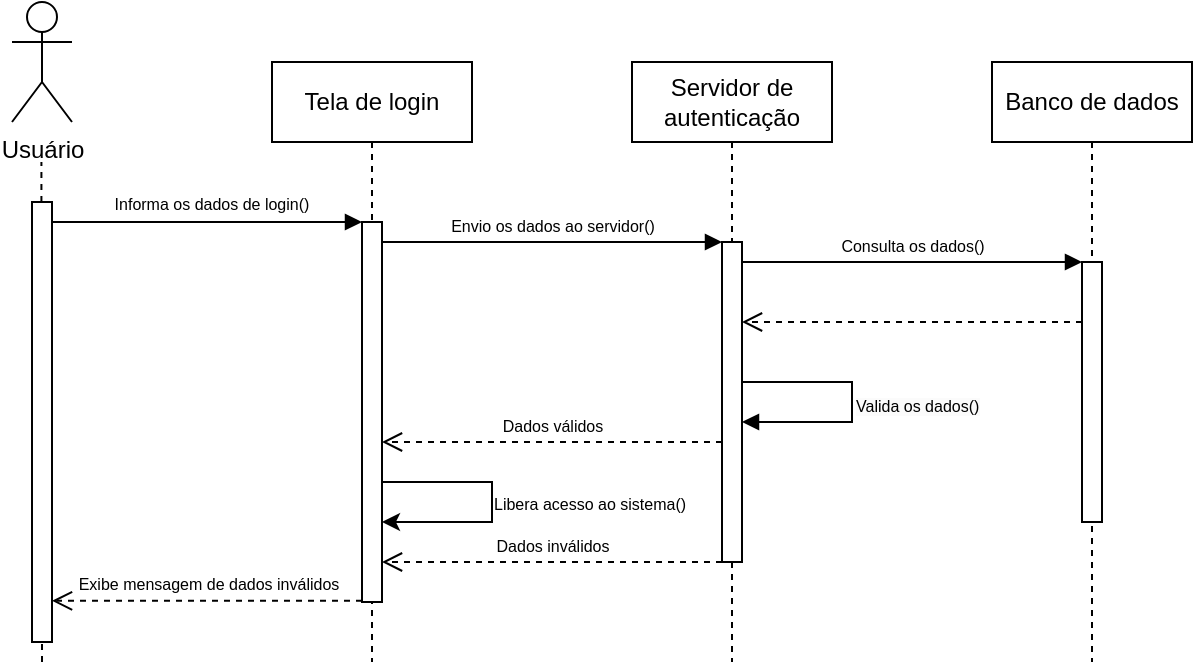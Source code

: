 <mxfile version="24.7.17">
  <diagram name="Page-1" id="2YBvvXClWsGukQMizWep">
    <mxGraphModel dx="582" dy="323" grid="1" gridSize="10" guides="1" tooltips="1" connect="1" arrows="1" fold="1" page="1" pageScale="1" pageWidth="850" pageHeight="1100" math="0" shadow="0">
      <root>
        <mxCell id="0" />
        <mxCell id="1" parent="0" />
        <mxCell id="aM9ryv3xv72pqoxQDRHE-1" value="Tela de login" style="shape=umlLifeline;perimeter=lifelinePerimeter;whiteSpace=wrap;html=1;container=0;dropTarget=0;collapsible=0;recursiveResize=0;outlineConnect=0;portConstraint=eastwest;newEdgeStyle={&quot;edgeStyle&quot;:&quot;elbowEdgeStyle&quot;,&quot;elbow&quot;:&quot;vertical&quot;,&quot;curved&quot;:0,&quot;rounded&quot;:0};" parent="1" vertex="1">
          <mxGeometry x="170" y="50" width="100" height="300" as="geometry" />
        </mxCell>
        <mxCell id="aM9ryv3xv72pqoxQDRHE-5" value="Servidor de autenticação" style="shape=umlLifeline;perimeter=lifelinePerimeter;whiteSpace=wrap;html=1;container=0;dropTarget=0;collapsible=0;recursiveResize=0;outlineConnect=0;portConstraint=eastwest;newEdgeStyle={&quot;edgeStyle&quot;:&quot;elbowEdgeStyle&quot;,&quot;elbow&quot;:&quot;vertical&quot;,&quot;curved&quot;:0,&quot;rounded&quot;:0};" parent="1" vertex="1">
          <mxGeometry x="350" y="50" width="100" height="300" as="geometry" />
        </mxCell>
        <mxCell id="aM9ryv3xv72pqoxQDRHE-6" value="" style="html=1;points=[];perimeter=orthogonalPerimeter;outlineConnect=0;targetShapes=umlLifeline;portConstraint=eastwest;newEdgeStyle={&quot;edgeStyle&quot;:&quot;elbowEdgeStyle&quot;,&quot;elbow&quot;:&quot;vertical&quot;,&quot;curved&quot;:0,&quot;rounded&quot;:0};" parent="aM9ryv3xv72pqoxQDRHE-5" vertex="1">
          <mxGeometry x="45" y="90" width="10" height="160" as="geometry" />
        </mxCell>
        <mxCell id="aM9ryv3xv72pqoxQDRHE-7" value="&lt;font style=&quot;font-size: 8px;&quot;&gt;Envio os dados ao servidor()&lt;/font&gt;" style="html=1;verticalAlign=bottom;endArrow=block;edgeStyle=elbowEdgeStyle;elbow=vertical;curved=0;rounded=0;" parent="1" target="aM9ryv3xv72pqoxQDRHE-6" edge="1">
          <mxGeometry relative="1" as="geometry">
            <mxPoint x="225" y="140" as="sourcePoint" />
            <Array as="points">
              <mxPoint x="310" y="140" />
            </Array>
            <mxPoint x="380" y="140" as="targetPoint" />
          </mxGeometry>
        </mxCell>
        <mxCell id="aM9ryv3xv72pqoxQDRHE-8" value="&lt;font style=&quot;font-size: 8px;&quot;&gt;Dados válidos&lt;/font&gt;" style="html=1;verticalAlign=bottom;endArrow=open;dashed=1;endSize=8;edgeStyle=elbowEdgeStyle;elbow=vertical;curved=0;rounded=0;" parent="1" source="aM9ryv3xv72pqoxQDRHE-6" target="aM9ryv3xv72pqoxQDRHE-2" edge="1">
          <mxGeometry relative="1" as="geometry">
            <mxPoint x="325" y="215" as="targetPoint" />
            <Array as="points">
              <mxPoint x="310" y="240" />
              <mxPoint x="320" y="290" />
            </Array>
          </mxGeometry>
        </mxCell>
        <mxCell id="-dyiG2IOZTfxCsdY8TVE-1" value="Usuário" style="shape=umlActor;verticalLabelPosition=bottom;verticalAlign=top;html=1;outlineConnect=0;" parent="1" vertex="1">
          <mxGeometry x="40" y="20" width="30" height="60" as="geometry" />
        </mxCell>
        <mxCell id="aM9ryv3xv72pqoxQDRHE-2" value="" style="html=1;points=[];perimeter=orthogonalPerimeter;outlineConnect=0;targetShapes=umlLifeline;portConstraint=eastwest;newEdgeStyle={&quot;edgeStyle&quot;:&quot;elbowEdgeStyle&quot;,&quot;elbow&quot;:&quot;vertical&quot;,&quot;curved&quot;:0,&quot;rounded&quot;:0};" parent="1" vertex="1">
          <mxGeometry x="215" y="130" width="10" height="190" as="geometry" />
        </mxCell>
        <mxCell id="-dyiG2IOZTfxCsdY8TVE-7" value="" style="endArrow=none;dashed=1;html=1;rounded=0;" parent="1" source="-dyiG2IOZTfxCsdY8TVE-3" edge="1">
          <mxGeometry width="50" height="50" relative="1" as="geometry">
            <mxPoint x="55" y="340" as="sourcePoint" />
            <mxPoint x="54.71" y="100" as="targetPoint" />
          </mxGeometry>
        </mxCell>
        <mxCell id="-dyiG2IOZTfxCsdY8TVE-8" value="" style="endArrow=none;dashed=1;html=1;rounded=0;" parent="1" target="-dyiG2IOZTfxCsdY8TVE-3" edge="1">
          <mxGeometry width="50" height="50" relative="1" as="geometry">
            <mxPoint x="55" y="350" as="sourcePoint" />
            <mxPoint x="54.71" y="100" as="targetPoint" />
          </mxGeometry>
        </mxCell>
        <mxCell id="-dyiG2IOZTfxCsdY8TVE-3" value="" style="html=1;points=[];perimeter=orthogonalPerimeter;outlineConnect=0;targetShapes=umlLifeline;portConstraint=eastwest;newEdgeStyle={&quot;edgeStyle&quot;:&quot;elbowEdgeStyle&quot;,&quot;elbow&quot;:&quot;vertical&quot;,&quot;curved&quot;:0,&quot;rounded&quot;:0};" parent="1" vertex="1">
          <mxGeometry x="50" y="120" width="10" height="220" as="geometry" />
        </mxCell>
        <mxCell id="-dyiG2IOZTfxCsdY8TVE-9" value="" style="endArrow=block;html=1;rounded=0;endFill=1;" parent="1" edge="1">
          <mxGeometry width="50" height="50" relative="1" as="geometry">
            <mxPoint x="60.0" y="130" as="sourcePoint" />
            <mxPoint x="215" y="130" as="targetPoint" />
          </mxGeometry>
        </mxCell>
        <mxCell id="-dyiG2IOZTfxCsdY8TVE-10" value="&lt;font style=&quot;font-size: 8px;&quot;&gt;Informa os dados de login()&lt;/font&gt;" style="text;html=1;align=center;verticalAlign=middle;whiteSpace=wrap;rounded=0;" parent="1" vertex="1">
          <mxGeometry x="90" y="110" width="100" height="20" as="geometry" />
        </mxCell>
        <mxCell id="-dyiG2IOZTfxCsdY8TVE-11" value="Banco de dados" style="shape=umlLifeline;perimeter=lifelinePerimeter;whiteSpace=wrap;html=1;container=0;dropTarget=0;collapsible=0;recursiveResize=0;outlineConnect=0;portConstraint=eastwest;newEdgeStyle={&quot;edgeStyle&quot;:&quot;elbowEdgeStyle&quot;,&quot;elbow&quot;:&quot;vertical&quot;,&quot;curved&quot;:0,&quot;rounded&quot;:0};" parent="1" vertex="1">
          <mxGeometry x="530" y="50" width="100" height="300" as="geometry" />
        </mxCell>
        <mxCell id="-dyiG2IOZTfxCsdY8TVE-12" value="" style="html=1;points=[];perimeter=orthogonalPerimeter;outlineConnect=0;targetShapes=umlLifeline;portConstraint=eastwest;newEdgeStyle={&quot;edgeStyle&quot;:&quot;elbowEdgeStyle&quot;,&quot;elbow&quot;:&quot;vertical&quot;,&quot;curved&quot;:0,&quot;rounded&quot;:0};" parent="-dyiG2IOZTfxCsdY8TVE-11" vertex="1">
          <mxGeometry x="45" y="100" width="10" height="130" as="geometry" />
        </mxCell>
        <mxCell id="-dyiG2IOZTfxCsdY8TVE-13" value="&lt;font style=&quot;font-size: 8px;&quot;&gt;Consulta os dados()&lt;/font&gt;" style="html=1;verticalAlign=bottom;endArrow=block;edgeStyle=elbowEdgeStyle;elbow=vertical;curved=0;rounded=0;" parent="1" target="-dyiG2IOZTfxCsdY8TVE-12" edge="1">
          <mxGeometry relative="1" as="geometry">
            <mxPoint x="405" y="150" as="sourcePoint" />
            <Array as="points">
              <mxPoint x="495" y="150" />
            </Array>
            <mxPoint x="580" y="150" as="targetPoint" />
          </mxGeometry>
        </mxCell>
        <mxCell id="-dyiG2IOZTfxCsdY8TVE-14" value="" style="html=1;verticalAlign=bottom;endArrow=open;dashed=1;endSize=8;edgeStyle=elbowEdgeStyle;elbow=vertical;curved=0;rounded=0;" parent="1" source="-dyiG2IOZTfxCsdY8TVE-12" target="aM9ryv3xv72pqoxQDRHE-6" edge="1">
          <mxGeometry relative="1" as="geometry">
            <mxPoint x="425" y="180" as="targetPoint" />
            <Array as="points">
              <mxPoint x="520" y="180" />
            </Array>
            <mxPoint x="600" y="180" as="sourcePoint" />
          </mxGeometry>
        </mxCell>
        <mxCell id="-dyiG2IOZTfxCsdY8TVE-26" value="" style="endArrow=classic;html=1;rounded=0;fontSize=8;" parent="1" target="aM9ryv3xv72pqoxQDRHE-2" edge="1">
          <mxGeometry width="50" height="50" relative="1" as="geometry">
            <mxPoint x="225" y="260" as="sourcePoint" />
            <mxPoint x="225" y="290" as="targetPoint" />
            <Array as="points">
              <mxPoint x="280" y="260" />
              <mxPoint x="280" y="280" />
            </Array>
          </mxGeometry>
        </mxCell>
        <mxCell id="-dyiG2IOZTfxCsdY8TVE-27" value="&lt;font style=&quot;font-size: 8px;&quot;&gt;Libera acesso ao sistema()&lt;/font&gt;" style="edgeLabel;html=1;align=left;verticalAlign=middle;resizable=0;points=[];" parent="-dyiG2IOZTfxCsdY8TVE-26" vertex="1" connectable="0">
          <mxGeometry x="-0.09" y="-1" relative="1" as="geometry">
            <mxPoint y="6" as="offset" />
          </mxGeometry>
        </mxCell>
        <mxCell id="-dyiG2IOZTfxCsdY8TVE-29" value="&lt;font style=&quot;font-size: 8px;&quot;&gt;Dados inválidos&lt;/font&gt;" style="html=1;verticalAlign=bottom;endArrow=open;dashed=1;endSize=8;edgeStyle=elbowEdgeStyle;elbow=vertical;curved=0;rounded=0;" parent="1" edge="1">
          <mxGeometry relative="1" as="geometry">
            <mxPoint x="225" y="300" as="targetPoint" />
            <Array as="points">
              <mxPoint x="310" y="300" />
              <mxPoint x="320" y="350" />
            </Array>
            <mxPoint x="395" y="300" as="sourcePoint" />
          </mxGeometry>
        </mxCell>
        <mxCell id="-dyiG2IOZTfxCsdY8TVE-30" value="&lt;font style=&quot;font-size: 8px;&quot;&gt;Exibe mensagem de dados inválidos&lt;/font&gt;" style="html=1;verticalAlign=bottom;endArrow=open;dashed=1;endSize=8;edgeStyle=elbowEdgeStyle;elbow=vertical;curved=0;rounded=0;" parent="1" edge="1">
          <mxGeometry relative="1" as="geometry">
            <mxPoint x="60" y="319" as="targetPoint" />
            <Array as="points">
              <mxPoint x="130" y="319.39" />
              <mxPoint x="140" y="369.39" />
            </Array>
            <mxPoint x="215" y="319.39" as="sourcePoint" />
          </mxGeometry>
        </mxCell>
        <mxCell id="-dyiG2IOZTfxCsdY8TVE-15" value="" style="html=1;verticalAlign=bottom;endArrow=block;edgeStyle=elbowEdgeStyle;elbow=vertical;curved=0;rounded=0;" parent="1" source="aM9ryv3xv72pqoxQDRHE-6" target="aM9ryv3xv72pqoxQDRHE-6" edge="1">
          <mxGeometry relative="1" as="geometry">
            <mxPoint x="410" y="214.71" as="sourcePoint" />
            <Array as="points">
              <mxPoint x="460" y="230" />
            </Array>
            <mxPoint x="580" y="214.71" as="targetPoint" />
          </mxGeometry>
        </mxCell>
        <mxCell id="-dyiG2IOZTfxCsdY8TVE-28" value="&lt;span style=&quot;font-size: 8px; background-color: rgb(251, 251, 251);&quot;&gt;Valida os dados()&lt;/span&gt;" style="edgeLabel;html=1;align=left;verticalAlign=middle;resizable=0;points=[];" parent="-dyiG2IOZTfxCsdY8TVE-15" vertex="1" connectable="0">
          <mxGeometry x="-0.127" relative="1" as="geometry">
            <mxPoint y="9" as="offset" />
          </mxGeometry>
        </mxCell>
      </root>
    </mxGraphModel>
  </diagram>
</mxfile>
